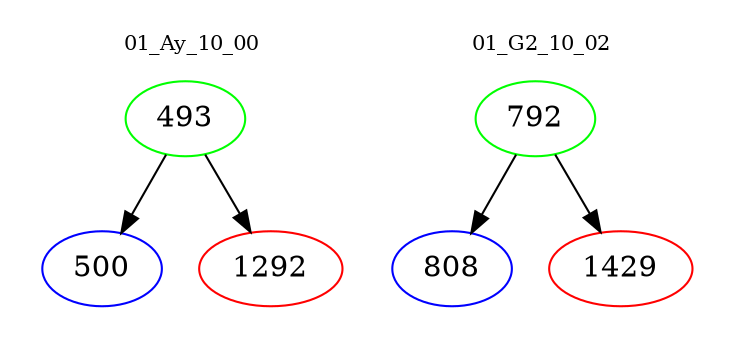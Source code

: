 digraph{
subgraph cluster_0 {
color = white
label = "01_Ay_10_00";
fontsize=10;
T0_493 [label="493", color="green"]
T0_493 -> T0_500 [color="black"]
T0_500 [label="500", color="blue"]
T0_493 -> T0_1292 [color="black"]
T0_1292 [label="1292", color="red"]
}
subgraph cluster_1 {
color = white
label = "01_G2_10_02";
fontsize=10;
T1_792 [label="792", color="green"]
T1_792 -> T1_808 [color="black"]
T1_808 [label="808", color="blue"]
T1_792 -> T1_1429 [color="black"]
T1_1429 [label="1429", color="red"]
}
}
